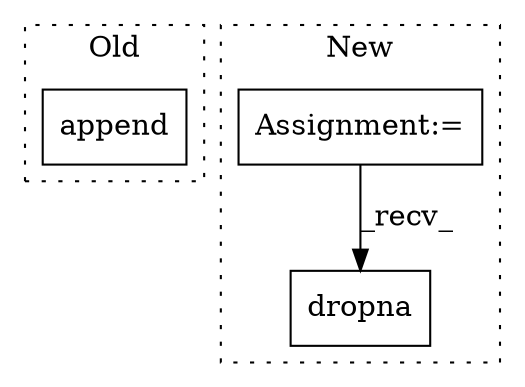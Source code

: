 digraph G {
subgraph cluster0 {
1 [label="append" a="32" s="7883,7891" l="7,1" shape="box"];
label = "Old";
style="dotted";
}
subgraph cluster1 {
2 [label="dropna" a="32" s="7637" l="8" shape="box"];
3 [label="Assignment:=" a="7" s="7448" l="1" shape="box"];
label = "New";
style="dotted";
}
3 -> 2 [label="_recv_"];
}